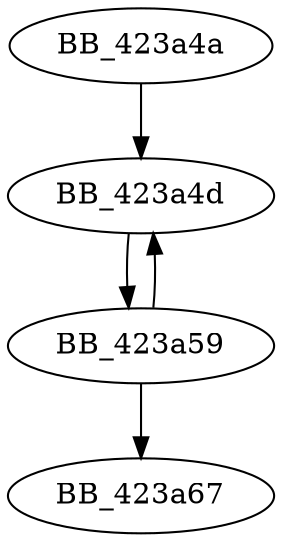 DiGraph __initp_misc_cfltcvt_tab{
BB_423a4a->BB_423a4d
BB_423a4d->BB_423a59
BB_423a59->BB_423a4d
BB_423a59->BB_423a67
}
